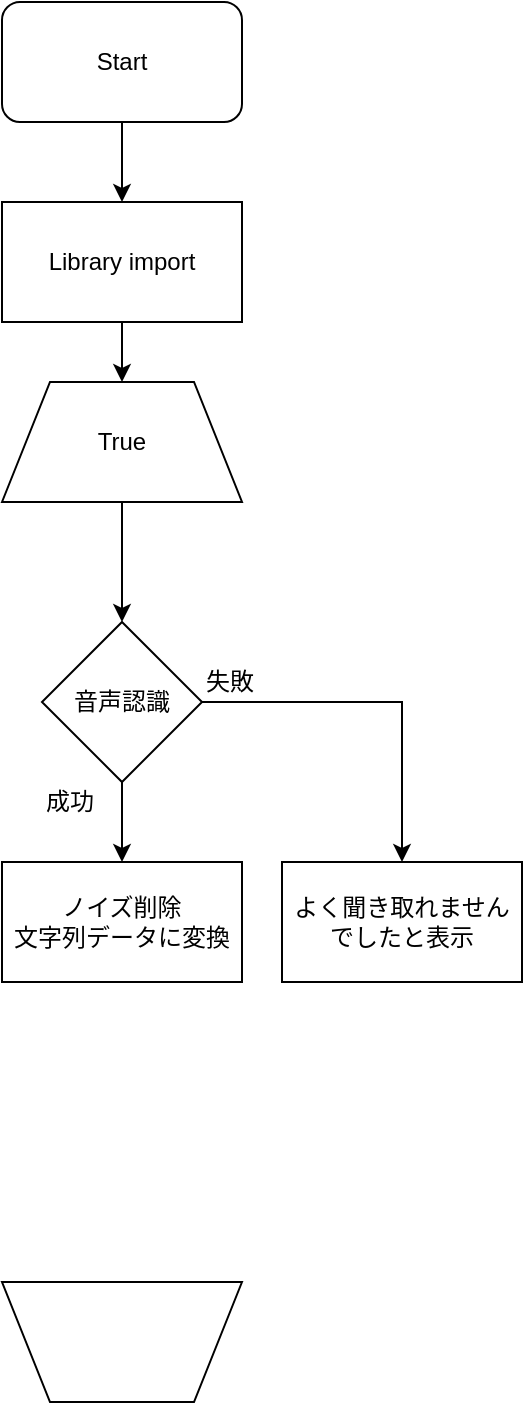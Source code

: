<mxfile version="13.1.3">
    <diagram id="QbpugXXi04N0f4vuCbU1" name="Page-1">
        <mxGraphModel dx="2050" dy="1250" grid="1" gridSize="10" guides="1" tooltips="1" connect="1" arrows="1" fold="1" page="1" pageScale="1" pageWidth="827" pageHeight="1169" math="0" shadow="0">
            <root>
                <mxCell id="0"/>
                <mxCell id="1" parent="0"/>
                <mxCell id="26" value="" style="edgeStyle=orthogonalEdgeStyle;rounded=0;orthogonalLoop=1;jettySize=auto;html=1;" parent="1" source="14" target="24" edge="1">
                    <mxGeometry relative="1" as="geometry"/>
                </mxCell>
                <mxCell id="34" style="edgeStyle=orthogonalEdgeStyle;rounded=0;orthogonalLoop=1;jettySize=auto;html=1;entryX=0.5;entryY=0;entryDx=0;entryDy=0;" parent="1" source="14" target="23" edge="1">
                    <mxGeometry relative="1" as="geometry"/>
                </mxCell>
                <mxCell id="14" value="音声認識" style="rhombus;whiteSpace=wrap;html=1;" parent="1" vertex="1">
                    <mxGeometry x="320" y="320" width="80" height="80" as="geometry"/>
                </mxCell>
                <mxCell id="21" value="" style="edgeStyle=orthogonalEdgeStyle;rounded=0;orthogonalLoop=1;jettySize=auto;html=1;" parent="1" source="15" target="16" edge="1">
                    <mxGeometry relative="1" as="geometry"/>
                </mxCell>
                <mxCell id="15" value="Start" style="rounded=1;whiteSpace=wrap;html=1;" parent="1" vertex="1">
                    <mxGeometry x="300" y="10" width="120" height="60" as="geometry"/>
                </mxCell>
                <mxCell id="38" value="" style="edgeStyle=orthogonalEdgeStyle;rounded=0;orthogonalLoop=1;jettySize=auto;html=1;" parent="1" source="16" target="37" edge="1">
                    <mxGeometry relative="1" as="geometry"/>
                </mxCell>
                <mxCell id="16" value="Library import" style="rounded=0;whiteSpace=wrap;html=1;" parent="1" vertex="1">
                    <mxGeometry x="300" y="110" width="120" height="60" as="geometry"/>
                </mxCell>
                <mxCell id="23" value="よく聞き取れませんでしたと表示" style="rounded=0;whiteSpace=wrap;html=1;" parent="1" vertex="1">
                    <mxGeometry x="440" y="440" width="120" height="60" as="geometry"/>
                </mxCell>
                <mxCell id="24" value="ノイズ削除&lt;br&gt;文字列データに変換" style="rounded=0;whiteSpace=wrap;html=1;" parent="1" vertex="1">
                    <mxGeometry x="300" y="440" width="120" height="60" as="geometry"/>
                </mxCell>
                <mxCell id="35" value="成功" style="text;html=1;resizable=0;points=[];autosize=1;align=left;verticalAlign=top;spacingTop=-4;" parent="1" vertex="1">
                    <mxGeometry x="320" y="400" width="40" height="10" as="geometry"/>
                </mxCell>
                <mxCell id="36" value="失敗" style="text;html=1;resizable=0;points=[];autosize=1;align=left;verticalAlign=top;spacingTop=-4;" parent="1" vertex="1">
                    <mxGeometry x="400" y="340" width="40" height="10" as="geometry"/>
                </mxCell>
                <mxCell id="39" value="" style="edgeStyle=orthogonalEdgeStyle;rounded=0;orthogonalLoop=1;jettySize=auto;html=1;" parent="1" source="37" target="14" edge="1">
                    <mxGeometry relative="1" as="geometry"/>
                </mxCell>
                <mxCell id="37" value="True" style="shape=trapezoid;perimeter=trapezoidPerimeter;whiteSpace=wrap;html=1;" parent="1" vertex="1">
                    <mxGeometry x="300" y="200" width="120" height="60" as="geometry"/>
                </mxCell>
                <mxCell id="40" value="" style="shape=trapezoid;perimeter=trapezoidPerimeter;whiteSpace=wrap;html=1;direction=west;" parent="1" vertex="1">
                    <mxGeometry x="300" y="650" width="120" height="60" as="geometry"/>
                </mxCell>
            </root>
        </mxGraphModel>
    </diagram>
</mxfile>